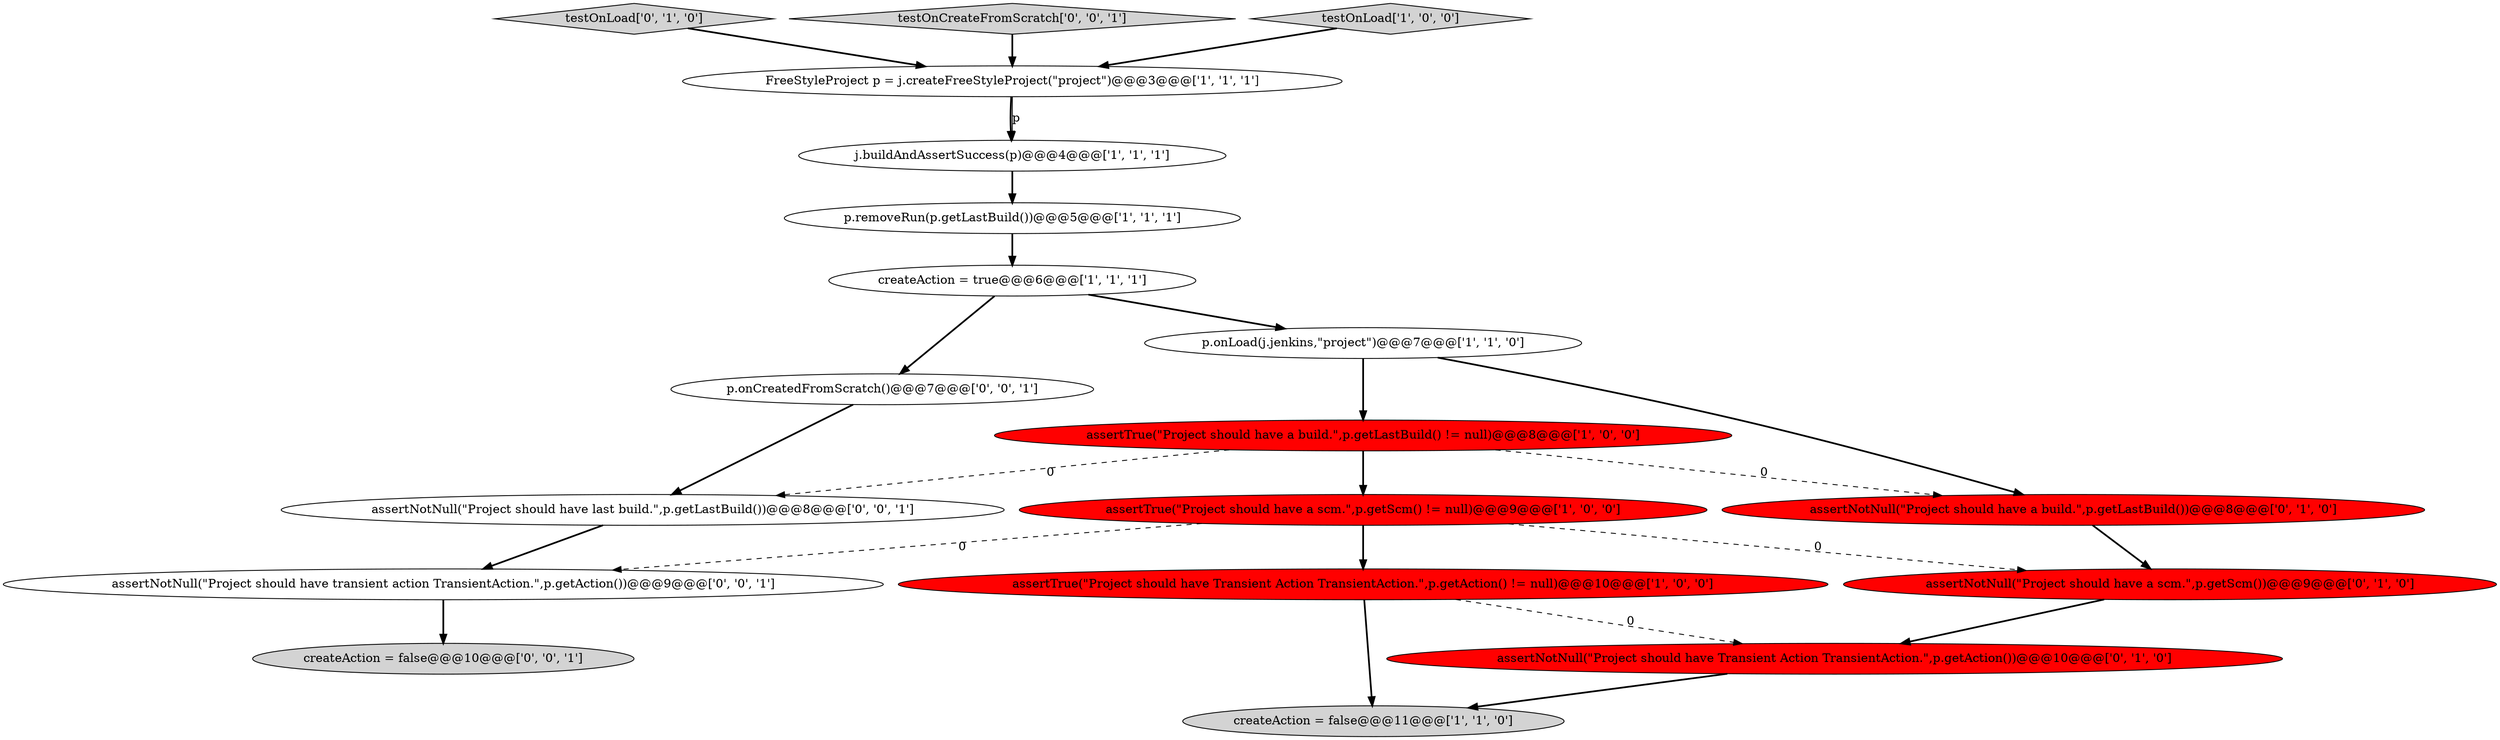 digraph {
2 [style = filled, label = "FreeStyleProject p = j.createFreeStyleProject(\"project\")@@@3@@@['1', '1', '1']", fillcolor = white, shape = ellipse image = "AAA0AAABBB1BBB"];
11 [style = filled, label = "testOnLoad['0', '1', '0']", fillcolor = lightgray, shape = diamond image = "AAA0AAABBB2BBB"];
12 [style = filled, label = "assertNotNull(\"Project should have a build.\",p.getLastBuild())@@@8@@@['0', '1', '0']", fillcolor = red, shape = ellipse image = "AAA1AAABBB2BBB"];
18 [style = filled, label = "testOnCreateFromScratch['0', '0', '1']", fillcolor = lightgray, shape = diamond image = "AAA0AAABBB3BBB"];
1 [style = filled, label = "createAction = true@@@6@@@['1', '1', '1']", fillcolor = white, shape = ellipse image = "AAA0AAABBB1BBB"];
10 [style = filled, label = "assertNotNull(\"Project should have Transient Action TransientAction.\",p.getAction())@@@10@@@['0', '1', '0']", fillcolor = red, shape = ellipse image = "AAA1AAABBB2BBB"];
9 [style = filled, label = "assertTrue(\"Project should have Transient Action TransientAction.\",p.getAction() != null)@@@10@@@['1', '0', '0']", fillcolor = red, shape = ellipse image = "AAA1AAABBB1BBB"];
14 [style = filled, label = "createAction = false@@@10@@@['0', '0', '1']", fillcolor = lightgray, shape = ellipse image = "AAA0AAABBB3BBB"];
15 [style = filled, label = "assertNotNull(\"Project should have transient action TransientAction.\",p.getAction())@@@9@@@['0', '0', '1']", fillcolor = white, shape = ellipse image = "AAA0AAABBB3BBB"];
0 [style = filled, label = "j.buildAndAssertSuccess(p)@@@4@@@['1', '1', '1']", fillcolor = white, shape = ellipse image = "AAA0AAABBB1BBB"];
17 [style = filled, label = "p.onCreatedFromScratch()@@@7@@@['0', '0', '1']", fillcolor = white, shape = ellipse image = "AAA0AAABBB3BBB"];
6 [style = filled, label = "createAction = false@@@11@@@['1', '1', '0']", fillcolor = lightgray, shape = ellipse image = "AAA0AAABBB1BBB"];
8 [style = filled, label = "assertTrue(\"Project should have a build.\",p.getLastBuild() != null)@@@8@@@['1', '0', '0']", fillcolor = red, shape = ellipse image = "AAA1AAABBB1BBB"];
13 [style = filled, label = "assertNotNull(\"Project should have a scm.\",p.getScm())@@@9@@@['0', '1', '0']", fillcolor = red, shape = ellipse image = "AAA1AAABBB2BBB"];
7 [style = filled, label = "assertTrue(\"Project should have a scm.\",p.getScm() != null)@@@9@@@['1', '0', '0']", fillcolor = red, shape = ellipse image = "AAA1AAABBB1BBB"];
16 [style = filled, label = "assertNotNull(\"Project should have last build.\",p.getLastBuild())@@@8@@@['0', '0', '1']", fillcolor = white, shape = ellipse image = "AAA0AAABBB3BBB"];
5 [style = filled, label = "p.onLoad(j.jenkins,\"project\")@@@7@@@['1', '1', '0']", fillcolor = white, shape = ellipse image = "AAA0AAABBB1BBB"];
3 [style = filled, label = "p.removeRun(p.getLastBuild())@@@5@@@['1', '1', '1']", fillcolor = white, shape = ellipse image = "AAA0AAABBB1BBB"];
4 [style = filled, label = "testOnLoad['1', '0', '0']", fillcolor = lightgray, shape = diamond image = "AAA0AAABBB1BBB"];
1->5 [style = bold, label=""];
0->3 [style = bold, label=""];
13->10 [style = bold, label=""];
16->15 [style = bold, label=""];
5->8 [style = bold, label=""];
8->16 [style = dashed, label="0"];
9->10 [style = dashed, label="0"];
3->1 [style = bold, label=""];
15->14 [style = bold, label=""];
8->12 [style = dashed, label="0"];
4->2 [style = bold, label=""];
18->2 [style = bold, label=""];
10->6 [style = bold, label=""];
11->2 [style = bold, label=""];
8->7 [style = bold, label=""];
1->17 [style = bold, label=""];
9->6 [style = bold, label=""];
7->9 [style = bold, label=""];
12->13 [style = bold, label=""];
2->0 [style = bold, label=""];
5->12 [style = bold, label=""];
7->13 [style = dashed, label="0"];
7->15 [style = dashed, label="0"];
2->0 [style = solid, label="p"];
17->16 [style = bold, label=""];
}
